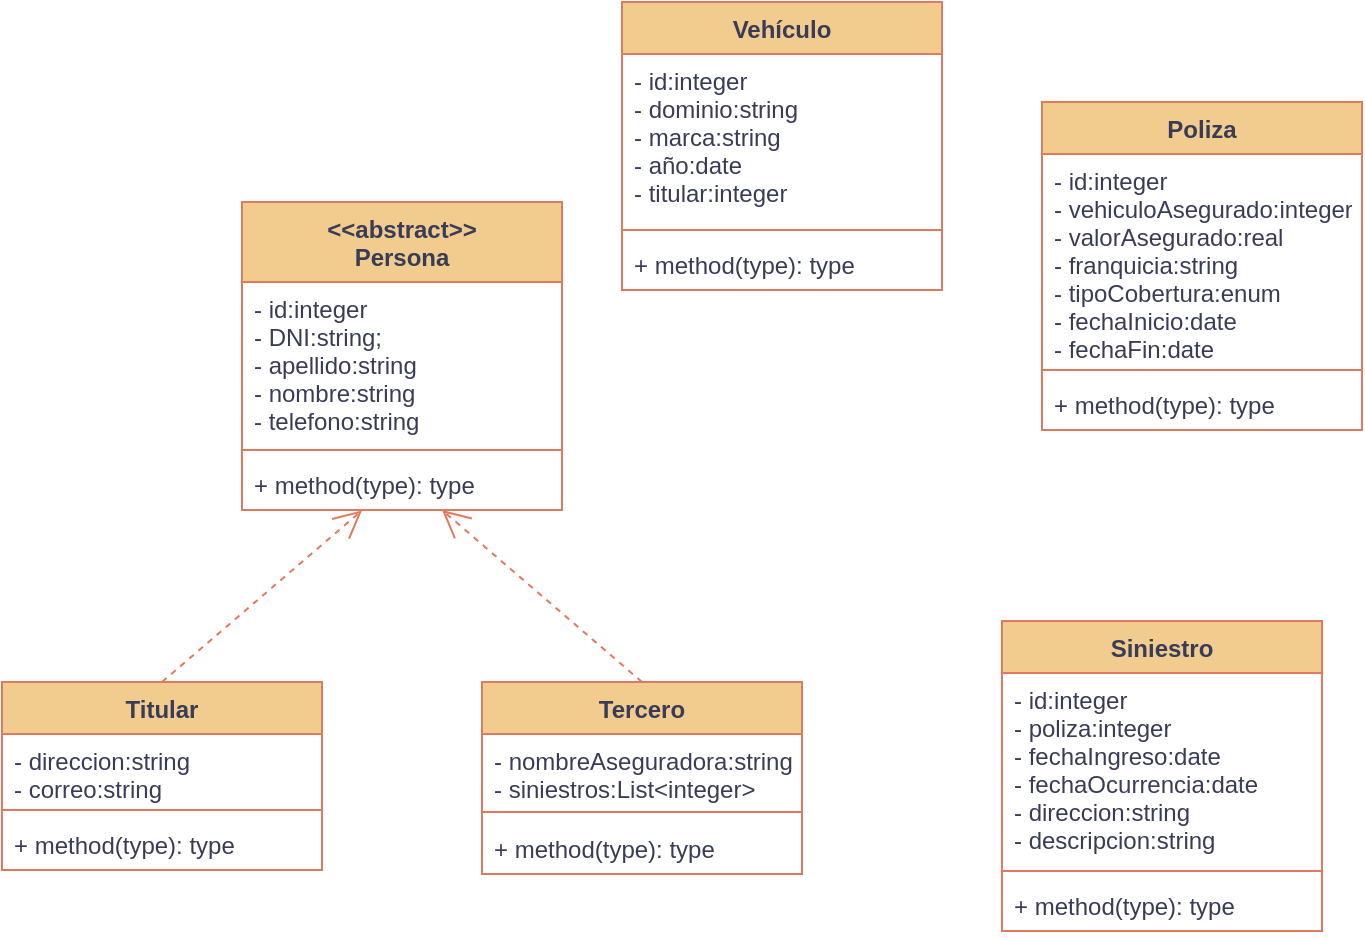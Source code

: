 <mxfile version="20.7.3" type="device"><diagram id="EFDqVpdDw-zEhpzazf85" name="Página-1"><mxGraphModel dx="509" dy="539" grid="1" gridSize="10" guides="1" tooltips="1" connect="1" arrows="1" fold="1" page="1" pageScale="1" pageWidth="827" pageHeight="1169" math="0" shadow="0"><root><mxCell id="0"/><mxCell id="1" parent="0"/><mxCell id="qSG_Y_T93wgai7LHrW8d-1" value="&lt;&lt;abstract&gt;&gt;&#10;Persona" style="swimlane;fontStyle=1;align=center;verticalAlign=top;childLayout=stackLayout;horizontal=1;startSize=40;horizontalStack=0;resizeParent=1;resizeParentMax=0;resizeLast=0;collapsible=1;marginBottom=0;labelBackgroundColor=none;fillColor=#F2CC8F;strokeColor=#E07A5F;fontColor=#393C56;" vertex="1" parent="1"><mxGeometry x="160" y="110" width="160" height="154" as="geometry"/></mxCell><mxCell id="qSG_Y_T93wgai7LHrW8d-2" value="- id:integer&#10;- DNI:string;&#10;- apellido:string&#10;- nombre:string&#10;- telefono:string" style="text;strokeColor=none;fillColor=none;align=left;verticalAlign=top;spacingLeft=4;spacingRight=4;overflow=hidden;rotatable=0;points=[[0,0.5],[1,0.5]];portConstraint=eastwest;labelBackgroundColor=none;fontColor=#393C56;" vertex="1" parent="qSG_Y_T93wgai7LHrW8d-1"><mxGeometry y="40" width="160" height="80" as="geometry"/></mxCell><mxCell id="qSG_Y_T93wgai7LHrW8d-3" value="" style="line;strokeWidth=1;fillColor=none;align=left;verticalAlign=middle;spacingTop=-1;spacingLeft=3;spacingRight=3;rotatable=0;labelPosition=right;points=[];portConstraint=eastwest;strokeColor=#E07A5F;labelBackgroundColor=none;fontColor=#393C56;" vertex="1" parent="qSG_Y_T93wgai7LHrW8d-1"><mxGeometry y="120" width="160" height="8" as="geometry"/></mxCell><mxCell id="qSG_Y_T93wgai7LHrW8d-4" value="+ method(type): type" style="text;strokeColor=none;fillColor=none;align=left;verticalAlign=top;spacingLeft=4;spacingRight=4;overflow=hidden;rotatable=0;points=[[0,0.5],[1,0.5]];portConstraint=eastwest;labelBackgroundColor=none;fontColor=#393C56;" vertex="1" parent="qSG_Y_T93wgai7LHrW8d-1"><mxGeometry y="128" width="160" height="26" as="geometry"/></mxCell><mxCell id="qSG_Y_T93wgai7LHrW8d-5" value="Titular" style="swimlane;fontStyle=1;align=center;verticalAlign=top;childLayout=stackLayout;horizontal=1;startSize=26;horizontalStack=0;resizeParent=1;resizeParentMax=0;resizeLast=0;collapsible=1;marginBottom=0;labelBackgroundColor=none;fillColor=#F2CC8F;strokeColor=#E07A5F;fontColor=#393C56;" vertex="1" parent="1"><mxGeometry x="40" y="350" width="160" height="94" as="geometry"/></mxCell><mxCell id="qSG_Y_T93wgai7LHrW8d-6" value="- direccion:string&#10;- correo:string" style="text;strokeColor=none;fillColor=none;align=left;verticalAlign=top;spacingLeft=4;spacingRight=4;overflow=hidden;rotatable=0;points=[[0,0.5],[1,0.5]];portConstraint=eastwest;labelBackgroundColor=none;fontColor=#393C56;" vertex="1" parent="qSG_Y_T93wgai7LHrW8d-5"><mxGeometry y="26" width="160" height="34" as="geometry"/></mxCell><mxCell id="qSG_Y_T93wgai7LHrW8d-7" value="" style="line;strokeWidth=1;fillColor=none;align=left;verticalAlign=middle;spacingTop=-1;spacingLeft=3;spacingRight=3;rotatable=0;labelPosition=right;points=[];portConstraint=eastwest;strokeColor=#E07A5F;labelBackgroundColor=none;fontColor=#393C56;" vertex="1" parent="qSG_Y_T93wgai7LHrW8d-5"><mxGeometry y="60" width="160" height="8" as="geometry"/></mxCell><mxCell id="qSG_Y_T93wgai7LHrW8d-8" value="+ method(type): type" style="text;strokeColor=none;fillColor=none;align=left;verticalAlign=top;spacingLeft=4;spacingRight=4;overflow=hidden;rotatable=0;points=[[0,0.5],[1,0.5]];portConstraint=eastwest;labelBackgroundColor=none;fontColor=#393C56;" vertex="1" parent="qSG_Y_T93wgai7LHrW8d-5"><mxGeometry y="68" width="160" height="26" as="geometry"/></mxCell><mxCell id="qSG_Y_T93wgai7LHrW8d-9" value="Tercero" style="swimlane;fontStyle=1;align=center;verticalAlign=top;childLayout=stackLayout;horizontal=1;startSize=26;horizontalStack=0;resizeParent=1;resizeParentMax=0;resizeLast=0;collapsible=1;marginBottom=0;labelBackgroundColor=none;fillColor=#F2CC8F;strokeColor=#E07A5F;fontColor=#393C56;" vertex="1" parent="1"><mxGeometry x="280" y="350" width="160" height="96" as="geometry"/></mxCell><mxCell id="qSG_Y_T93wgai7LHrW8d-10" value="- nombreAseguradora:string&#10;- siniestros:List&lt;integer&gt;" style="text;strokeColor=none;fillColor=none;align=left;verticalAlign=top;spacingLeft=4;spacingRight=4;overflow=hidden;rotatable=0;points=[[0,0.5],[1,0.5]];portConstraint=eastwest;labelBackgroundColor=none;fontColor=#393C56;" vertex="1" parent="qSG_Y_T93wgai7LHrW8d-9"><mxGeometry y="26" width="160" height="34" as="geometry"/></mxCell><mxCell id="qSG_Y_T93wgai7LHrW8d-11" value="" style="line;strokeWidth=1;fillColor=none;align=left;verticalAlign=middle;spacingTop=-1;spacingLeft=3;spacingRight=3;rotatable=0;labelPosition=right;points=[];portConstraint=eastwest;strokeColor=#E07A5F;labelBackgroundColor=none;fontColor=#393C56;" vertex="1" parent="qSG_Y_T93wgai7LHrW8d-9"><mxGeometry y="60" width="160" height="10" as="geometry"/></mxCell><mxCell id="qSG_Y_T93wgai7LHrW8d-12" value="+ method(type): type" style="text;strokeColor=none;fillColor=none;align=left;verticalAlign=top;spacingLeft=4;spacingRight=4;overflow=hidden;rotatable=0;points=[[0,0.5],[1,0.5]];portConstraint=eastwest;labelBackgroundColor=none;fontColor=#393C56;" vertex="1" parent="qSG_Y_T93wgai7LHrW8d-9"><mxGeometry y="70" width="160" height="26" as="geometry"/></mxCell><mxCell id="qSG_Y_T93wgai7LHrW8d-14" value="" style="endArrow=open;endSize=12;dashed=1;html=1;rounded=0;strokeColor=#E07A5F;fontColor=#393C56;fillColor=#F2CC8F;exitX=0.5;exitY=0;exitDx=0;exitDy=0;entryX=0.375;entryY=1.008;entryDx=0;entryDy=0;entryPerimeter=0;" edge="1" parent="1" source="qSG_Y_T93wgai7LHrW8d-5" target="qSG_Y_T93wgai7LHrW8d-4"><mxGeometry y="40" width="160" relative="1" as="geometry"><mxPoint x="120" y="260" as="sourcePoint"/><mxPoint x="240" y="210" as="targetPoint"/><Array as="points"/><mxPoint as="offset"/></mxGeometry></mxCell><mxCell id="qSG_Y_T93wgai7LHrW8d-15" value="" style="endArrow=open;endSize=12;dashed=1;html=1;rounded=0;strokeColor=#E07A5F;fontColor=#393C56;fillColor=#F2CC8F;exitX=0.5;exitY=0;exitDx=0;exitDy=0;entryX=0.625;entryY=1;entryDx=0;entryDy=0;entryPerimeter=0;" edge="1" parent="1" source="qSG_Y_T93wgai7LHrW8d-9" target="qSG_Y_T93wgai7LHrW8d-4"><mxGeometry y="40" width="160" relative="1" as="geometry"><mxPoint x="130" y="290" as="sourcePoint"/><mxPoint x="240" y="210" as="targetPoint"/><Array as="points"/><mxPoint as="offset"/></mxGeometry></mxCell><mxCell id="qSG_Y_T93wgai7LHrW8d-16" value="Siniestro" style="swimlane;fontStyle=1;align=center;verticalAlign=top;childLayout=stackLayout;horizontal=1;startSize=26;horizontalStack=0;resizeParent=1;resizeParentMax=0;resizeLast=0;collapsible=1;marginBottom=0;strokeColor=#E07A5F;fontColor=#393C56;fillColor=#F2CC8F;" vertex="1" parent="1"><mxGeometry x="540" y="319.5" width="160" height="155" as="geometry"/></mxCell><mxCell id="qSG_Y_T93wgai7LHrW8d-17" value="- id:integer&#10;- poliza:integer&#10;- fechaIngreso:date&#10;- fechaOcurrencia:date&#10;- direccion:string&#10;- descripcion:string" style="text;strokeColor=none;fillColor=none;align=left;verticalAlign=top;spacingLeft=4;spacingRight=4;overflow=hidden;rotatable=0;points=[[0,0.5],[1,0.5]];portConstraint=eastwest;fontColor=#393C56;" vertex="1" parent="qSG_Y_T93wgai7LHrW8d-16"><mxGeometry y="26" width="160" height="95" as="geometry"/></mxCell><mxCell id="qSG_Y_T93wgai7LHrW8d-18" value="" style="line;strokeWidth=1;fillColor=none;align=left;verticalAlign=middle;spacingTop=-1;spacingLeft=3;spacingRight=3;rotatable=0;labelPosition=right;points=[];portConstraint=eastwest;strokeColor=inherit;fontColor=#393C56;" vertex="1" parent="qSG_Y_T93wgai7LHrW8d-16"><mxGeometry y="121" width="160" height="8" as="geometry"/></mxCell><mxCell id="qSG_Y_T93wgai7LHrW8d-19" value="+ method(type): type" style="text;strokeColor=none;fillColor=none;align=left;verticalAlign=top;spacingLeft=4;spacingRight=4;overflow=hidden;rotatable=0;points=[[0,0.5],[1,0.5]];portConstraint=eastwest;fontColor=#393C56;" vertex="1" parent="qSG_Y_T93wgai7LHrW8d-16"><mxGeometry y="129" width="160" height="26" as="geometry"/></mxCell><mxCell id="qSG_Y_T93wgai7LHrW8d-20" value="Poliza" style="swimlane;fontStyle=1;align=center;verticalAlign=top;childLayout=stackLayout;horizontal=1;startSize=26;horizontalStack=0;resizeParent=1;resizeParentMax=0;resizeLast=0;collapsible=1;marginBottom=0;strokeColor=#E07A5F;fontColor=#393C56;fillColor=#F2CC8F;" vertex="1" parent="1"><mxGeometry x="560" y="60" width="160" height="164" as="geometry"/></mxCell><mxCell id="qSG_Y_T93wgai7LHrW8d-21" value="- id:integer&#10;- vehiculoAsegurado:integer&#10;- valorAsegurado:real&#10;- franquicia:string&#10;- tipoCobertura:enum&#10;- fechaInicio:date&#10;- fechaFin:date" style="text;strokeColor=none;fillColor=none;align=left;verticalAlign=top;spacingLeft=4;spacingRight=4;overflow=hidden;rotatable=0;points=[[0,0.5],[1,0.5]];portConstraint=eastwest;fontColor=#393C56;" vertex="1" parent="qSG_Y_T93wgai7LHrW8d-20"><mxGeometry y="26" width="160" height="104" as="geometry"/></mxCell><mxCell id="qSG_Y_T93wgai7LHrW8d-22" value="" style="line;strokeWidth=1;fillColor=none;align=left;verticalAlign=middle;spacingTop=-1;spacingLeft=3;spacingRight=3;rotatable=0;labelPosition=right;points=[];portConstraint=eastwest;strokeColor=inherit;fontColor=#393C56;" vertex="1" parent="qSG_Y_T93wgai7LHrW8d-20"><mxGeometry y="130" width="160" height="8" as="geometry"/></mxCell><mxCell id="qSG_Y_T93wgai7LHrW8d-23" value="+ method(type): type" style="text;strokeColor=none;fillColor=none;align=left;verticalAlign=top;spacingLeft=4;spacingRight=4;overflow=hidden;rotatable=0;points=[[0,0.5],[1,0.5]];portConstraint=eastwest;fontColor=#393C56;" vertex="1" parent="qSG_Y_T93wgai7LHrW8d-20"><mxGeometry y="138" width="160" height="26" as="geometry"/></mxCell><mxCell id="qSG_Y_T93wgai7LHrW8d-24" value="Vehículo" style="swimlane;fontStyle=1;align=center;verticalAlign=top;childLayout=stackLayout;horizontal=1;startSize=26;horizontalStack=0;resizeParent=1;resizeParentMax=0;resizeLast=0;collapsible=1;marginBottom=0;strokeColor=#E07A5F;fontColor=#393C56;fillColor=#F2CC8F;" vertex="1" parent="1"><mxGeometry x="350" y="10" width="160" height="144" as="geometry"/></mxCell><mxCell id="qSG_Y_T93wgai7LHrW8d-25" value="- id:integer&#10;- dominio:string&#10;- marca:string&#10;- año:date&#10;- titular:integer" style="text;strokeColor=none;fillColor=none;align=left;verticalAlign=top;spacingLeft=4;spacingRight=4;overflow=hidden;rotatable=0;points=[[0,0.5],[1,0.5]];portConstraint=eastwest;fontColor=#393C56;" vertex="1" parent="qSG_Y_T93wgai7LHrW8d-24"><mxGeometry y="26" width="160" height="84" as="geometry"/></mxCell><mxCell id="qSG_Y_T93wgai7LHrW8d-26" value="" style="line;strokeWidth=1;fillColor=none;align=left;verticalAlign=middle;spacingTop=-1;spacingLeft=3;spacingRight=3;rotatable=0;labelPosition=right;points=[];portConstraint=eastwest;strokeColor=inherit;fontColor=#393C56;" vertex="1" parent="qSG_Y_T93wgai7LHrW8d-24"><mxGeometry y="110" width="160" height="8" as="geometry"/></mxCell><mxCell id="qSG_Y_T93wgai7LHrW8d-27" value="+ method(type): type" style="text;strokeColor=none;fillColor=none;align=left;verticalAlign=top;spacingLeft=4;spacingRight=4;overflow=hidden;rotatable=0;points=[[0,0.5],[1,0.5]];portConstraint=eastwest;fontColor=#393C56;" vertex="1" parent="qSG_Y_T93wgai7LHrW8d-24"><mxGeometry y="118" width="160" height="26" as="geometry"/></mxCell></root></mxGraphModel></diagram></mxfile>